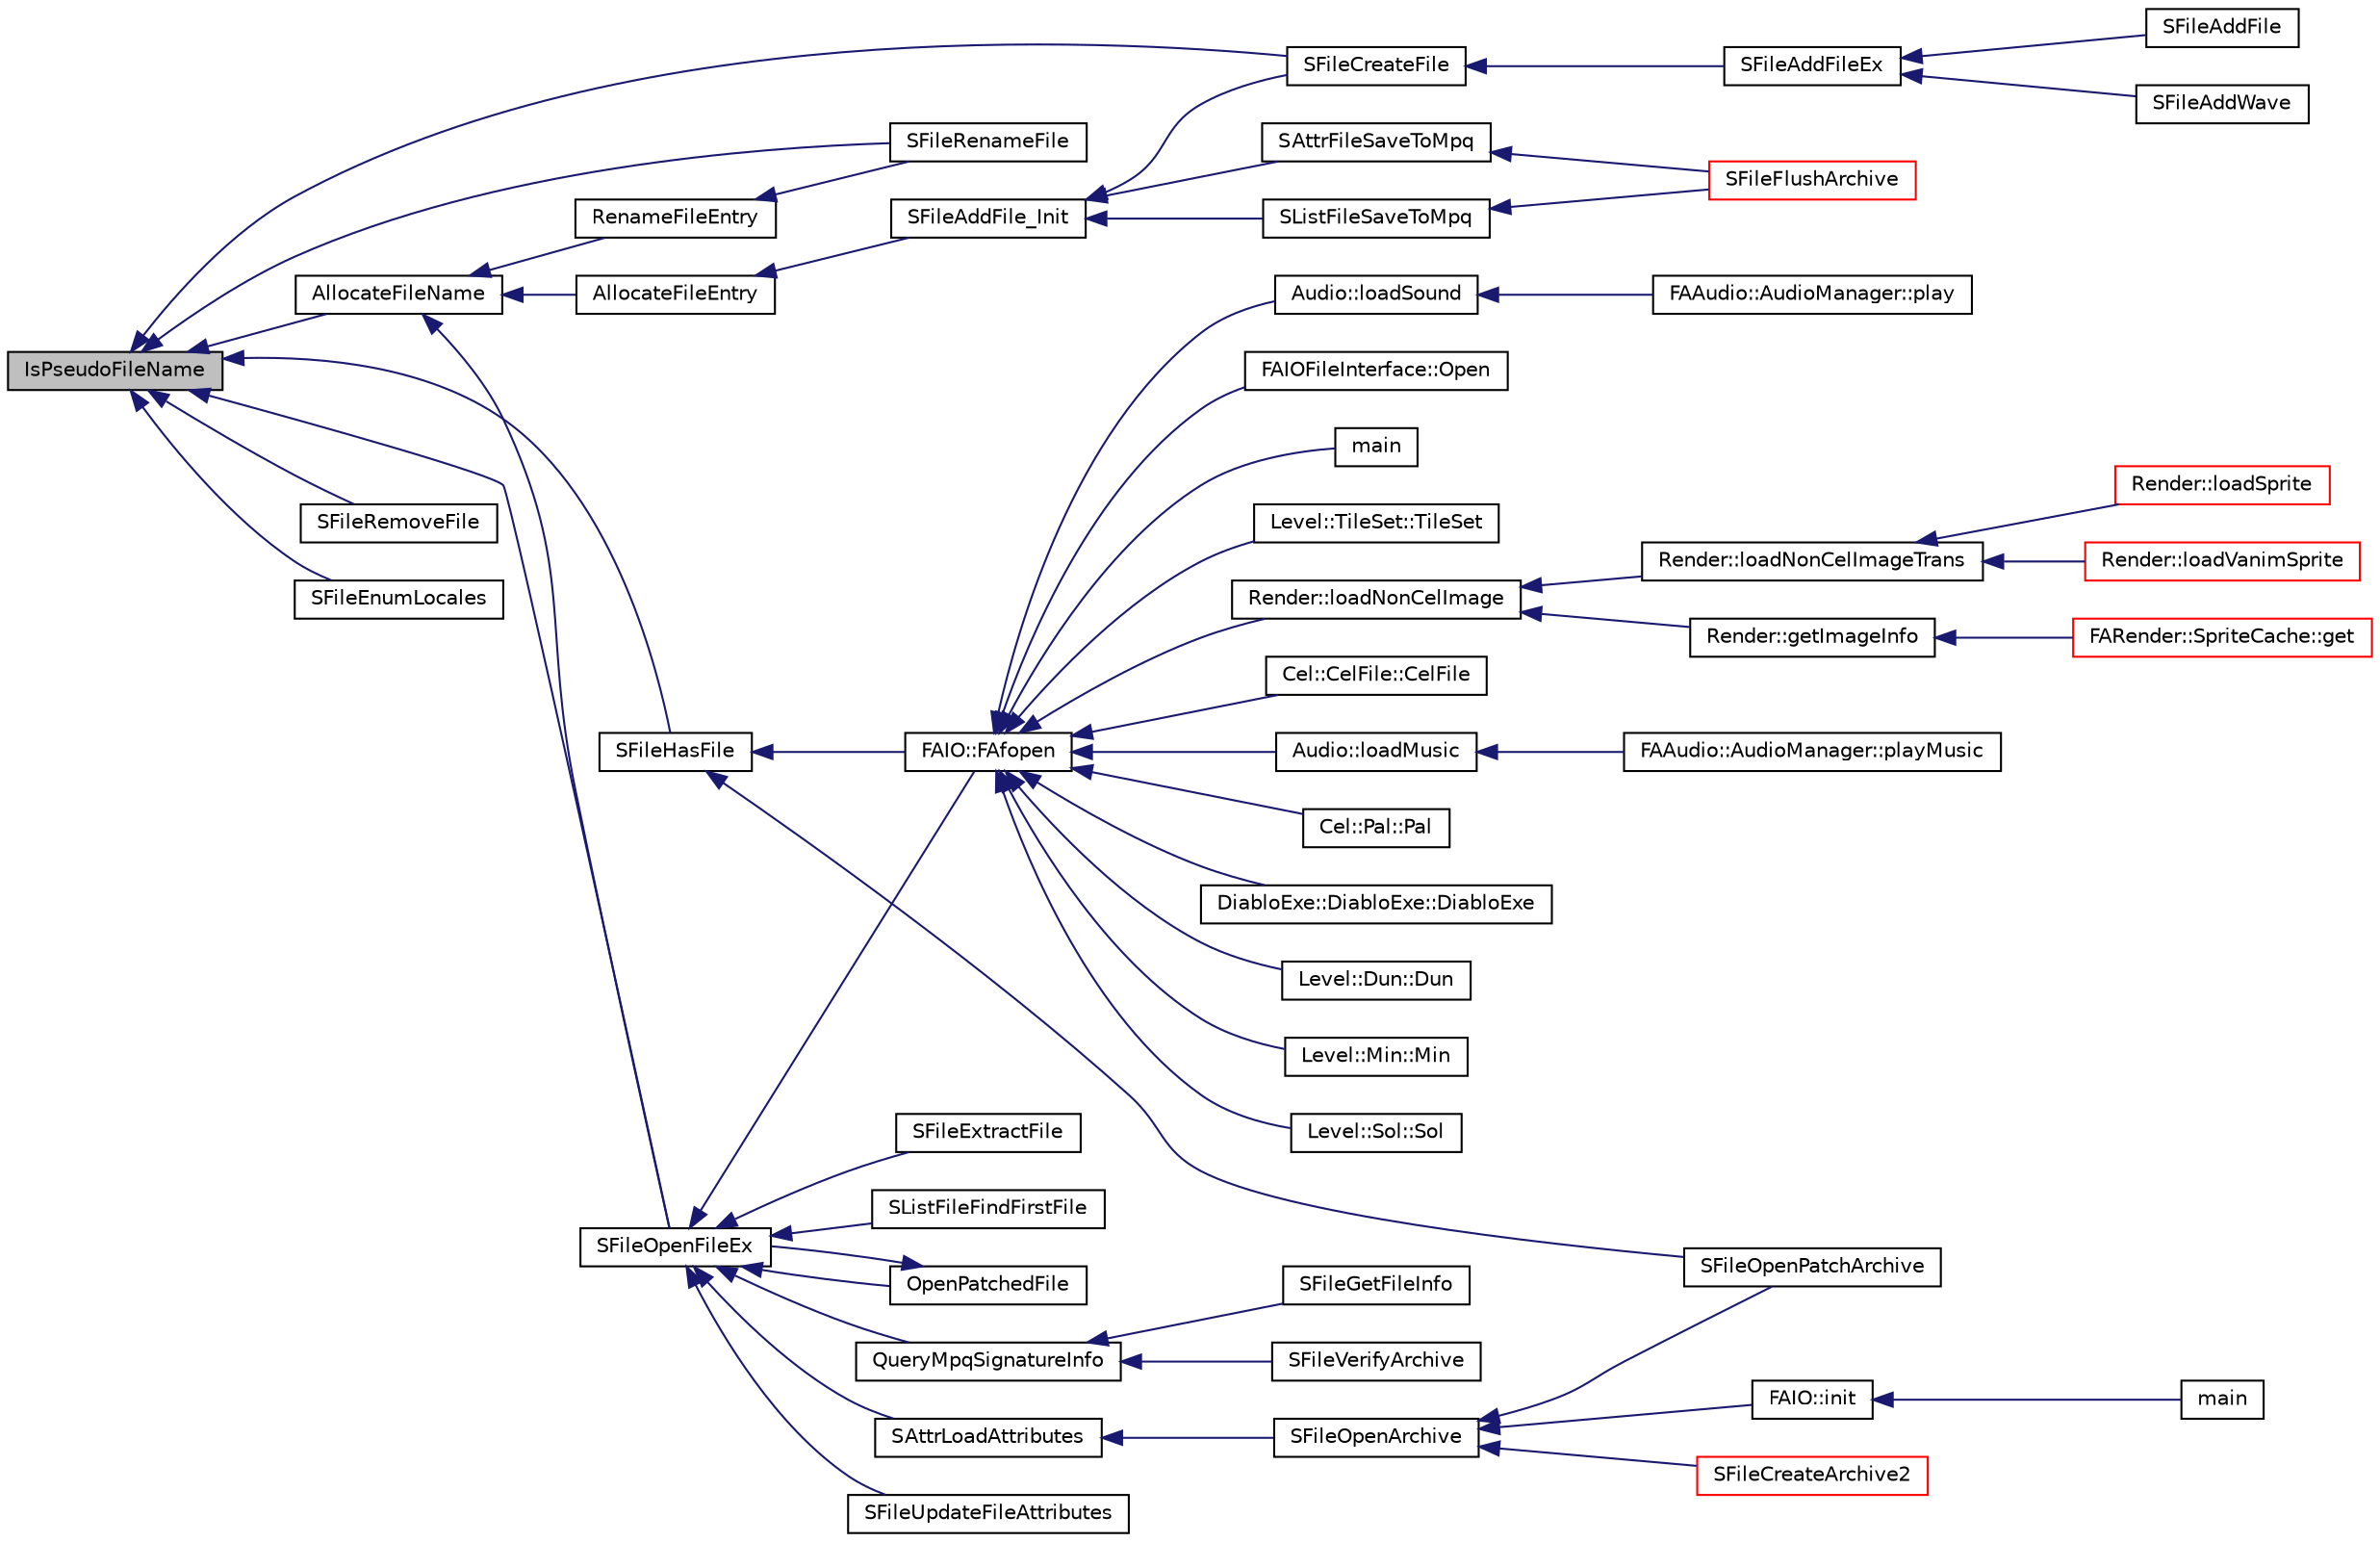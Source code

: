 digraph G
{
  edge [fontname="Helvetica",fontsize="10",labelfontname="Helvetica",labelfontsize="10"];
  node [fontname="Helvetica",fontsize="10",shape=record];
  rankdir="LR";
  Node1 [label="IsPseudoFileName",height=0.2,width=0.4,color="black", fillcolor="grey75", style="filled" fontcolor="black"];
  Node1 -> Node2 [dir="back",color="midnightblue",fontsize="10",style="solid",fontname="Helvetica"];
  Node2 [label="AllocateFileName",height=0.2,width=0.4,color="black", fillcolor="white", style="filled",URL="$_storm_common_8h.html#a551f6e01e95accafb0042ae9b8d81e61"];
  Node2 -> Node3 [dir="back",color="midnightblue",fontsize="10",style="solid",fontname="Helvetica"];
  Node3 [label="AllocateFileEntry",height=0.2,width=0.4,color="black", fillcolor="white", style="filled",URL="$_storm_common_8h.html#aca2f6b3ece92ea308a9bcd3976e9e03d"];
  Node3 -> Node4 [dir="back",color="midnightblue",fontsize="10",style="solid",fontname="Helvetica"];
  Node4 [label="SFileAddFile_Init",height=0.2,width=0.4,color="black", fillcolor="white", style="filled",URL="$_storm_common_8h.html#ab45600a4a2a6fee1a3f03493e789866b"];
  Node4 -> Node5 [dir="back",color="midnightblue",fontsize="10",style="solid",fontname="Helvetica"];
  Node5 [label="SFileCreateFile",height=0.2,width=0.4,color="black", fillcolor="white", style="filled",URL="$_storm_lib_8h.html#ae3ab9ea48707f8edb0decb7fef53e896"];
  Node5 -> Node6 [dir="back",color="midnightblue",fontsize="10",style="solid",fontname="Helvetica"];
  Node6 [label="SFileAddFileEx",height=0.2,width=0.4,color="black", fillcolor="white", style="filled",URL="$_storm_lib_8h.html#a9d092079ada150e05bfed5a26e65e184"];
  Node6 -> Node7 [dir="back",color="midnightblue",fontsize="10",style="solid",fontname="Helvetica"];
  Node7 [label="SFileAddFile",height=0.2,width=0.4,color="black", fillcolor="white", style="filled",URL="$_storm_lib_8h.html#ab6184a31092ac5364a8746b1fca3a822"];
  Node6 -> Node8 [dir="back",color="midnightblue",fontsize="10",style="solid",fontname="Helvetica"];
  Node8 [label="SFileAddWave",height=0.2,width=0.4,color="black", fillcolor="white", style="filled",URL="$_storm_lib_8h.html#a4cc5ee53bb9a41f91d71a0be809ede22"];
  Node4 -> Node9 [dir="back",color="midnightblue",fontsize="10",style="solid",fontname="Helvetica"];
  Node9 [label="SAttrFileSaveToMpq",height=0.2,width=0.4,color="black", fillcolor="white", style="filled",URL="$_storm_common_8h.html#a1f552d4db51760c541354dc64e7808ea"];
  Node9 -> Node10 [dir="back",color="midnightblue",fontsize="10",style="solid",fontname="Helvetica"];
  Node10 [label="SFileFlushArchive",height=0.2,width=0.4,color="red", fillcolor="white", style="filled",URL="$_storm_lib_8h.html#a5f3daefb5c0d87a791fcc42ec40714d2"];
  Node4 -> Node11 [dir="back",color="midnightblue",fontsize="10",style="solid",fontname="Helvetica"];
  Node11 [label="SListFileSaveToMpq",height=0.2,width=0.4,color="black", fillcolor="white", style="filled",URL="$_storm_common_8h.html#a92fbeed559aba21268c7cf0b967e49fc"];
  Node11 -> Node10 [dir="back",color="midnightblue",fontsize="10",style="solid",fontname="Helvetica"];
  Node2 -> Node12 [dir="back",color="midnightblue",fontsize="10",style="solid",fontname="Helvetica"];
  Node12 [label="RenameFileEntry",height=0.2,width=0.4,color="black", fillcolor="white", style="filled",URL="$_storm_common_8h.html#a064b84cb1dd914abd03d6caab3a1e99b"];
  Node12 -> Node13 [dir="back",color="midnightblue",fontsize="10",style="solid",fontname="Helvetica"];
  Node13 [label="SFileRenameFile",height=0.2,width=0.4,color="black", fillcolor="white", style="filled",URL="$_storm_lib_8h.html#abf315c2be57e5ebb9790cf84fe88ef03"];
  Node2 -> Node14 [dir="back",color="midnightblue",fontsize="10",style="solid",fontname="Helvetica"];
  Node14 [label="SFileOpenFileEx",height=0.2,width=0.4,color="black", fillcolor="white", style="filled",URL="$_storm_lib_8h.html#af9090bd528ef09a1c58bdb3931be5ec3"];
  Node14 -> Node15 [dir="back",color="midnightblue",fontsize="10",style="solid",fontname="Helvetica"];
  Node15 [label="FAIO::FAfopen",height=0.2,width=0.4,color="black", fillcolor="white", style="filled",URL="$namespace_f_a_i_o.html#a19fa8e6274a04bdeb5c54d1552e6248e"];
  Node15 -> Node16 [dir="back",color="midnightblue",fontsize="10",style="solid",fontname="Helvetica"];
  Node16 [label="main",height=0.2,width=0.4,color="black", fillcolor="white", style="filled",URL="$mpqtool_2main_8cpp.html#a51a0c03e82a49c8df1aee64a078f33e7"];
  Node15 -> Node17 [dir="back",color="midnightblue",fontsize="10",style="solid",fontname="Helvetica"];
  Node17 [label="Level::TileSet::TileSet",height=0.2,width=0.4,color="black", fillcolor="white", style="filled",URL="$class_level_1_1_tile_set.html#a25885e5e41f2220ddec063dd66615054"];
  Node15 -> Node18 [dir="back",color="midnightblue",fontsize="10",style="solid",fontname="Helvetica"];
  Node18 [label="Audio::loadMusic",height=0.2,width=0.4,color="black", fillcolor="white", style="filled",URL="$namespace_audio.html#aa723124f1d8ab10a57d74aac0df5d5cb"];
  Node18 -> Node19 [dir="back",color="midnightblue",fontsize="10",style="solid",fontname="Helvetica"];
  Node19 [label="FAAudio::AudioManager::playMusic",height=0.2,width=0.4,color="black", fillcolor="white", style="filled",URL="$class_f_a_audio_1_1_audio_manager.html#a9eaf93569374ad7fed5b0229d4e36e8b"];
  Node15 -> Node20 [dir="back",color="midnightblue",fontsize="10",style="solid",fontname="Helvetica"];
  Node20 [label="Audio::loadSound",height=0.2,width=0.4,color="black", fillcolor="white", style="filled",URL="$namespace_audio.html#a640626e3ff91a05bf85051aa564d2be7"];
  Node20 -> Node21 [dir="back",color="midnightblue",fontsize="10",style="solid",fontname="Helvetica"];
  Node21 [label="FAAudio::AudioManager::play",height=0.2,width=0.4,color="black", fillcolor="white", style="filled",URL="$class_f_a_audio_1_1_audio_manager.html#a1c562d006a318f6c682dd80e6a278996"];
  Node15 -> Node22 [dir="back",color="midnightblue",fontsize="10",style="solid",fontname="Helvetica"];
  Node22 [label="Render::loadNonCelImage",height=0.2,width=0.4,color="black", fillcolor="white", style="filled",URL="$namespace_render.html#ac19fcc278cfef53ca0b941ff040fb5d3"];
  Node22 -> Node23 [dir="back",color="midnightblue",fontsize="10",style="solid",fontname="Helvetica"];
  Node23 [label="Render::getImageInfo",height=0.2,width=0.4,color="black", fillcolor="white", style="filled",URL="$namespace_render.html#a04af26977f421431f3a4569af1b877f4"];
  Node23 -> Node24 [dir="back",color="midnightblue",fontsize="10",style="solid",fontname="Helvetica"];
  Node24 [label="FARender::SpriteCache::get",height=0.2,width=0.4,color="red", fillcolor="white", style="filled",URL="$class_f_a_render_1_1_sprite_cache.html#ad480d3c6ae72f0a19439e542bea9356c",tooltip="To be called from the game thread."];
  Node22 -> Node25 [dir="back",color="midnightblue",fontsize="10",style="solid",fontname="Helvetica"];
  Node25 [label="Render::loadNonCelImageTrans",height=0.2,width=0.4,color="black", fillcolor="white", style="filled",URL="$namespace_render.html#a104d79dc130b58dd05645cc9ddfbe307"];
  Node25 -> Node26 [dir="back",color="midnightblue",fontsize="10",style="solid",fontname="Helvetica"];
  Node26 [label="Render::loadSprite",height=0.2,width=0.4,color="red", fillcolor="white", style="filled",URL="$namespace_render.html#a39ae636123baef1a7d42446331c82b28"];
  Node25 -> Node27 [dir="back",color="midnightblue",fontsize="10",style="solid",fontname="Helvetica"];
  Node27 [label="Render::loadVanimSprite",height=0.2,width=0.4,color="red", fillcolor="white", style="filled",URL="$namespace_render.html#ac6568e7174aad7806fee63be8c2cca9c"];
  Node15 -> Node28 [dir="back",color="midnightblue",fontsize="10",style="solid",fontname="Helvetica"];
  Node28 [label="Cel::CelFile::CelFile",height=0.2,width=0.4,color="black", fillcolor="white", style="filled",URL="$class_cel_1_1_cel_file.html#a7aa56b24ad6db831061b2b1f4faed266"];
  Node15 -> Node29 [dir="back",color="midnightblue",fontsize="10",style="solid",fontname="Helvetica"];
  Node29 [label="Cel::Pal::Pal",height=0.2,width=0.4,color="black", fillcolor="white", style="filled",URL="$class_cel_1_1_pal.html#a1374e8fdbb589d9ad415f4bc3f133ef2"];
  Node15 -> Node30 [dir="back",color="midnightblue",fontsize="10",style="solid",fontname="Helvetica"];
  Node30 [label="DiabloExe::DiabloExe::DiabloExe",height=0.2,width=0.4,color="black", fillcolor="white", style="filled",URL="$class_diablo_exe_1_1_diablo_exe.html#aae82ed26725dbd5b89faca92507958f0"];
  Node15 -> Node31 [dir="back",color="midnightblue",fontsize="10",style="solid",fontname="Helvetica"];
  Node31 [label="Level::Dun::Dun",height=0.2,width=0.4,color="black", fillcolor="white", style="filled",URL="$class_level_1_1_dun.html#aebe0dd29cec43011e986c36a9a52b7b7"];
  Node15 -> Node32 [dir="back",color="midnightblue",fontsize="10",style="solid",fontname="Helvetica"];
  Node32 [label="Level::Min::Min",height=0.2,width=0.4,color="black", fillcolor="white", style="filled",URL="$class_level_1_1_min.html#ab29c456876f2cc69a0247e419fa17337"];
  Node15 -> Node33 [dir="back",color="midnightblue",fontsize="10",style="solid",fontname="Helvetica"];
  Node33 [label="Level::Sol::Sol",height=0.2,width=0.4,color="black", fillcolor="white", style="filled",URL="$class_level_1_1_sol.html#ab1b97555d237cb1c671bfdbb3de5d129"];
  Node15 -> Node34 [dir="back",color="midnightblue",fontsize="10",style="solid",fontname="Helvetica"];
  Node34 [label="FAIOFileInterface::Open",height=0.2,width=0.4,color="black", fillcolor="white", style="filled",URL="$class_f_a_i_o_file_interface.html#a0dd986067a16d1ba2da857c9b59c091c",tooltip="Opens a file."];
  Node14 -> Node35 [dir="back",color="midnightblue",fontsize="10",style="solid",fontname="Helvetica"];
  Node35 [label="SAttrLoadAttributes",height=0.2,width=0.4,color="black", fillcolor="white", style="filled",URL="$_storm_common_8h.html#a7d3f9dcaa29374564574951db3f84fd7"];
  Node35 -> Node36 [dir="back",color="midnightblue",fontsize="10",style="solid",fontname="Helvetica"];
  Node36 [label="SFileOpenArchive",height=0.2,width=0.4,color="black", fillcolor="white", style="filled",URL="$_storm_lib_8h.html#a8b031afa4f88b4b3705c274a0b5b4f73"];
  Node36 -> Node37 [dir="back",color="midnightblue",fontsize="10",style="solid",fontname="Helvetica"];
  Node37 [label="FAIO::init",height=0.2,width=0.4,color="black", fillcolor="white", style="filled",URL="$namespace_f_a_i_o.html#a2c6d08b4256153f34907093724c0f995"];
  Node37 -> Node38 [dir="back",color="midnightblue",fontsize="10",style="solid",fontname="Helvetica"];
  Node38 [label="main",height=0.2,width=0.4,color="black", fillcolor="white", style="filled",URL="$exedump_2main_8cpp.html#a2c3f6775325c30275d11c6abee2db6a0"];
  Node36 -> Node39 [dir="back",color="midnightblue",fontsize="10",style="solid",fontname="Helvetica"];
  Node39 [label="SFileCreateArchive2",height=0.2,width=0.4,color="red", fillcolor="white", style="filled",URL="$_storm_lib_8h.html#aa2b6fa8f16b5ac42868c546533fe26ce"];
  Node36 -> Node40 [dir="back",color="midnightblue",fontsize="10",style="solid",fontname="Helvetica"];
  Node40 [label="SFileOpenPatchArchive",height=0.2,width=0.4,color="black", fillcolor="white", style="filled",URL="$_storm_lib_8h.html#a6daebdc66320d44284e960bbff33e886"];
  Node14 -> Node41 [dir="back",color="midnightblue",fontsize="10",style="solid",fontname="Helvetica"];
  Node41 [label="SFileUpdateFileAttributes",height=0.2,width=0.4,color="black", fillcolor="white", style="filled",URL="$_storm_lib_8h.html#a7f66db40266cb2d78416b2f9cc2804ba"];
  Node14 -> Node42 [dir="back",color="midnightblue",fontsize="10",style="solid",fontname="Helvetica"];
  Node42 [label="SFileExtractFile",height=0.2,width=0.4,color="black", fillcolor="white", style="filled",URL="$_storm_lib_8h.html#a25532910e8392ffc4b5fd57878d67316"];
  Node14 -> Node43 [dir="back",color="midnightblue",fontsize="10",style="solid",fontname="Helvetica"];
  Node43 [label="SListFileFindFirstFile",height=0.2,width=0.4,color="black", fillcolor="white", style="filled",URL="$_storm_lib_8h.html#a36dc66999a9e3fc82b83153fe8f1dc0c"];
  Node14 -> Node44 [dir="back",color="midnightblue",fontsize="10",style="solid",fontname="Helvetica"];
  Node44 [label="OpenPatchedFile",height=0.2,width=0.4,color="black", fillcolor="white", style="filled",URL="$_s_file_open_file_ex_8cpp.html#afa582c7f26b956201e18cd3677caefb8"];
  Node44 -> Node14 [dir="back",color="midnightblue",fontsize="10",style="solid",fontname="Helvetica"];
  Node14 -> Node45 [dir="back",color="midnightblue",fontsize="10",style="solid",fontname="Helvetica"];
  Node45 [label="QueryMpqSignatureInfo",height=0.2,width=0.4,color="black", fillcolor="white", style="filled",URL="$_storm_common_8h.html#ac66653be3516e818da293725ea5e0cb8"];
  Node45 -> Node46 [dir="back",color="midnightblue",fontsize="10",style="solid",fontname="Helvetica"];
  Node46 [label="SFileGetFileInfo",height=0.2,width=0.4,color="black", fillcolor="white", style="filled",URL="$_storm_lib_8h.html#a65c5c13489a621c481282da76b101e16"];
  Node45 -> Node47 [dir="back",color="midnightblue",fontsize="10",style="solid",fontname="Helvetica"];
  Node47 [label="SFileVerifyArchive",height=0.2,width=0.4,color="black", fillcolor="white", style="filled",URL="$_storm_lib_8h.html#a5d1f891bd3e6c98a94a13cc5745ae6f4"];
  Node1 -> Node5 [dir="back",color="midnightblue",fontsize="10",style="solid",fontname="Helvetica"];
  Node1 -> Node48 [dir="back",color="midnightblue",fontsize="10",style="solid",fontname="Helvetica"];
  Node48 [label="SFileRemoveFile",height=0.2,width=0.4,color="black", fillcolor="white", style="filled",URL="$_storm_lib_8h.html#a78b84dd7671288c4fa62d0ae748b831d"];
  Node1 -> Node13 [dir="back",color="midnightblue",fontsize="10",style="solid",fontname="Helvetica"];
  Node1 -> Node49 [dir="back",color="midnightblue",fontsize="10",style="solid",fontname="Helvetica"];
  Node49 [label="SFileEnumLocales",height=0.2,width=0.4,color="black", fillcolor="white", style="filled",URL="$_storm_lib_8h.html#a35ff00416654849dd5c18b9906f27d65"];
  Node1 -> Node50 [dir="back",color="midnightblue",fontsize="10",style="solid",fontname="Helvetica"];
  Node50 [label="SFileHasFile",height=0.2,width=0.4,color="black", fillcolor="white", style="filled",URL="$_storm_lib_8h.html#a7fb756b76326ffec7dbe07e4167490c0"];
  Node50 -> Node15 [dir="back",color="midnightblue",fontsize="10",style="solid",fontname="Helvetica"];
  Node50 -> Node40 [dir="back",color="midnightblue",fontsize="10",style="solid",fontname="Helvetica"];
  Node1 -> Node14 [dir="back",color="midnightblue",fontsize="10",style="solid",fontname="Helvetica"];
}
